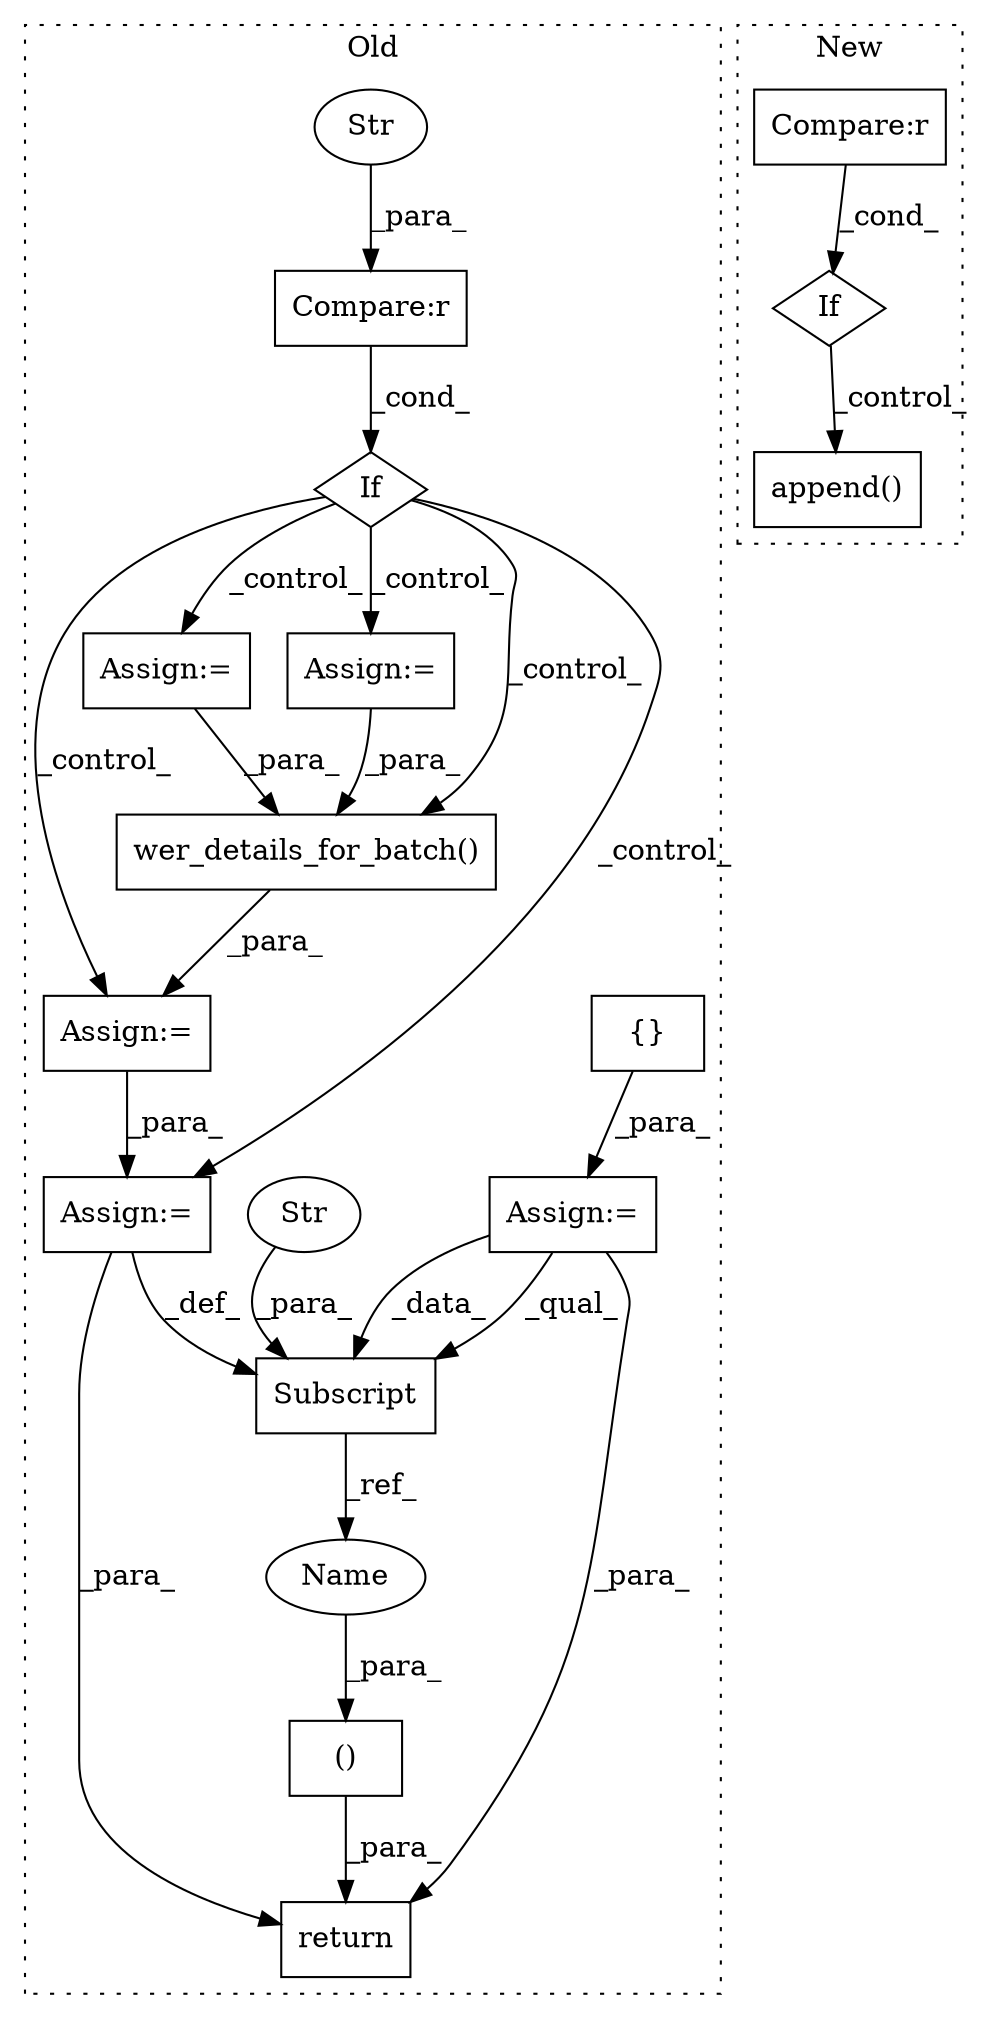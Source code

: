 digraph G {
subgraph cluster0 {
1 [label="wer_details_for_batch()" a="75" s="2371,2444" l="53,39" shape="box"];
3 [label="Subscript" a="63" s="2496,0" l="12,0" shape="box"];
4 [label="If" a="96" s="2010" l="3" shape="diamond"];
5 [label="()" a="54" s="2541" l="7" shape="box"];
6 [label="Str" a="66" s="2502" l="5" shape="ellipse"];
7 [label="{}" a="95" s="1999,2000" l="2,1" shape="box"];
9 [label="Compare:r" a="40" s="2013" l="16" shape="box"];
10 [label="Str" a="66" s="2022" l="7" shape="ellipse"];
12 [label="Assign:=" a="68" s="2368" l="3" shape="box"];
13 [label="Assign:=" a="68" s="2508" l="3" shape="box"];
14 [label="Assign:=" a="68" s="1996" l="3" shape="box"];
15 [label="Assign:=" a="68" s="2307" l="3" shape="box"];
16 [label="Assign:=" a="68" s="2125" l="3" shape="box"];
17 [label="return" a="93" s="2530" l="7" shape="box"];
18 [label="Name" a="87" s="2543" l="5" shape="ellipse"];
label = "Old";
style="dotted";
}
subgraph cluster1 {
2 [label="If" a="96" s="988" l="3" shape="diamond"];
8 [label="Compare:r" a="40" s="991" l="23" shape="box"];
11 [label="append()" a="75" s="1100,1202" l="41,14" shape="box"];
label = "New";
style="dotted";
}
1 -> 12 [label="_para_"];
2 -> 11 [label="_control_"];
3 -> 18 [label="_ref_"];
4 -> 16 [label="_control_"];
4 -> 12 [label="_control_"];
4 -> 1 [label="_control_"];
4 -> 15 [label="_control_"];
4 -> 13 [label="_control_"];
5 -> 17 [label="_para_"];
6 -> 3 [label="_para_"];
7 -> 14 [label="_para_"];
8 -> 2 [label="_cond_"];
9 -> 4 [label="_cond_"];
10 -> 9 [label="_para_"];
12 -> 13 [label="_para_"];
13 -> 3 [label="_def_"];
13 -> 17 [label="_para_"];
14 -> 3 [label="_qual_"];
14 -> 17 [label="_para_"];
14 -> 3 [label="_data_"];
15 -> 1 [label="_para_"];
16 -> 1 [label="_para_"];
18 -> 5 [label="_para_"];
}